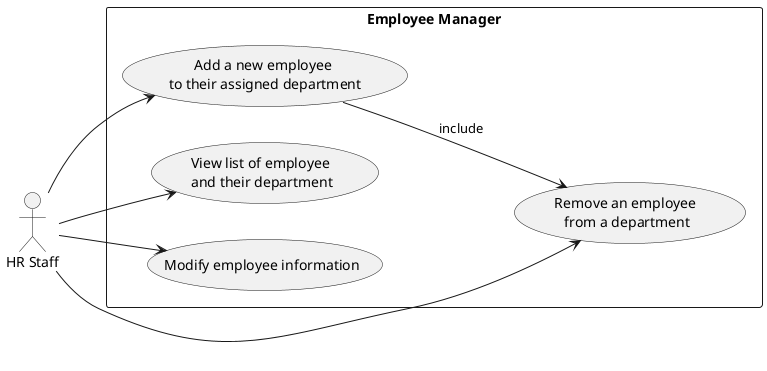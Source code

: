 @startuml Employee Manager
left to right direction

actor "HR Staff" as HR

rectangle "Employee Manager" {
  usecase "Add a new employee \nto their assigned department" as EM1
  usecase "Remove an employee \nfrom a department" as EM2
  EM1 --> EM2 : include
  usecase "View list of employee \nand their department" as EM3
  usecase "Modify employee information" as EM4
}

HR --> EM1
HR --> EM2
HR --> EM3
HR --> EM4

@enduml